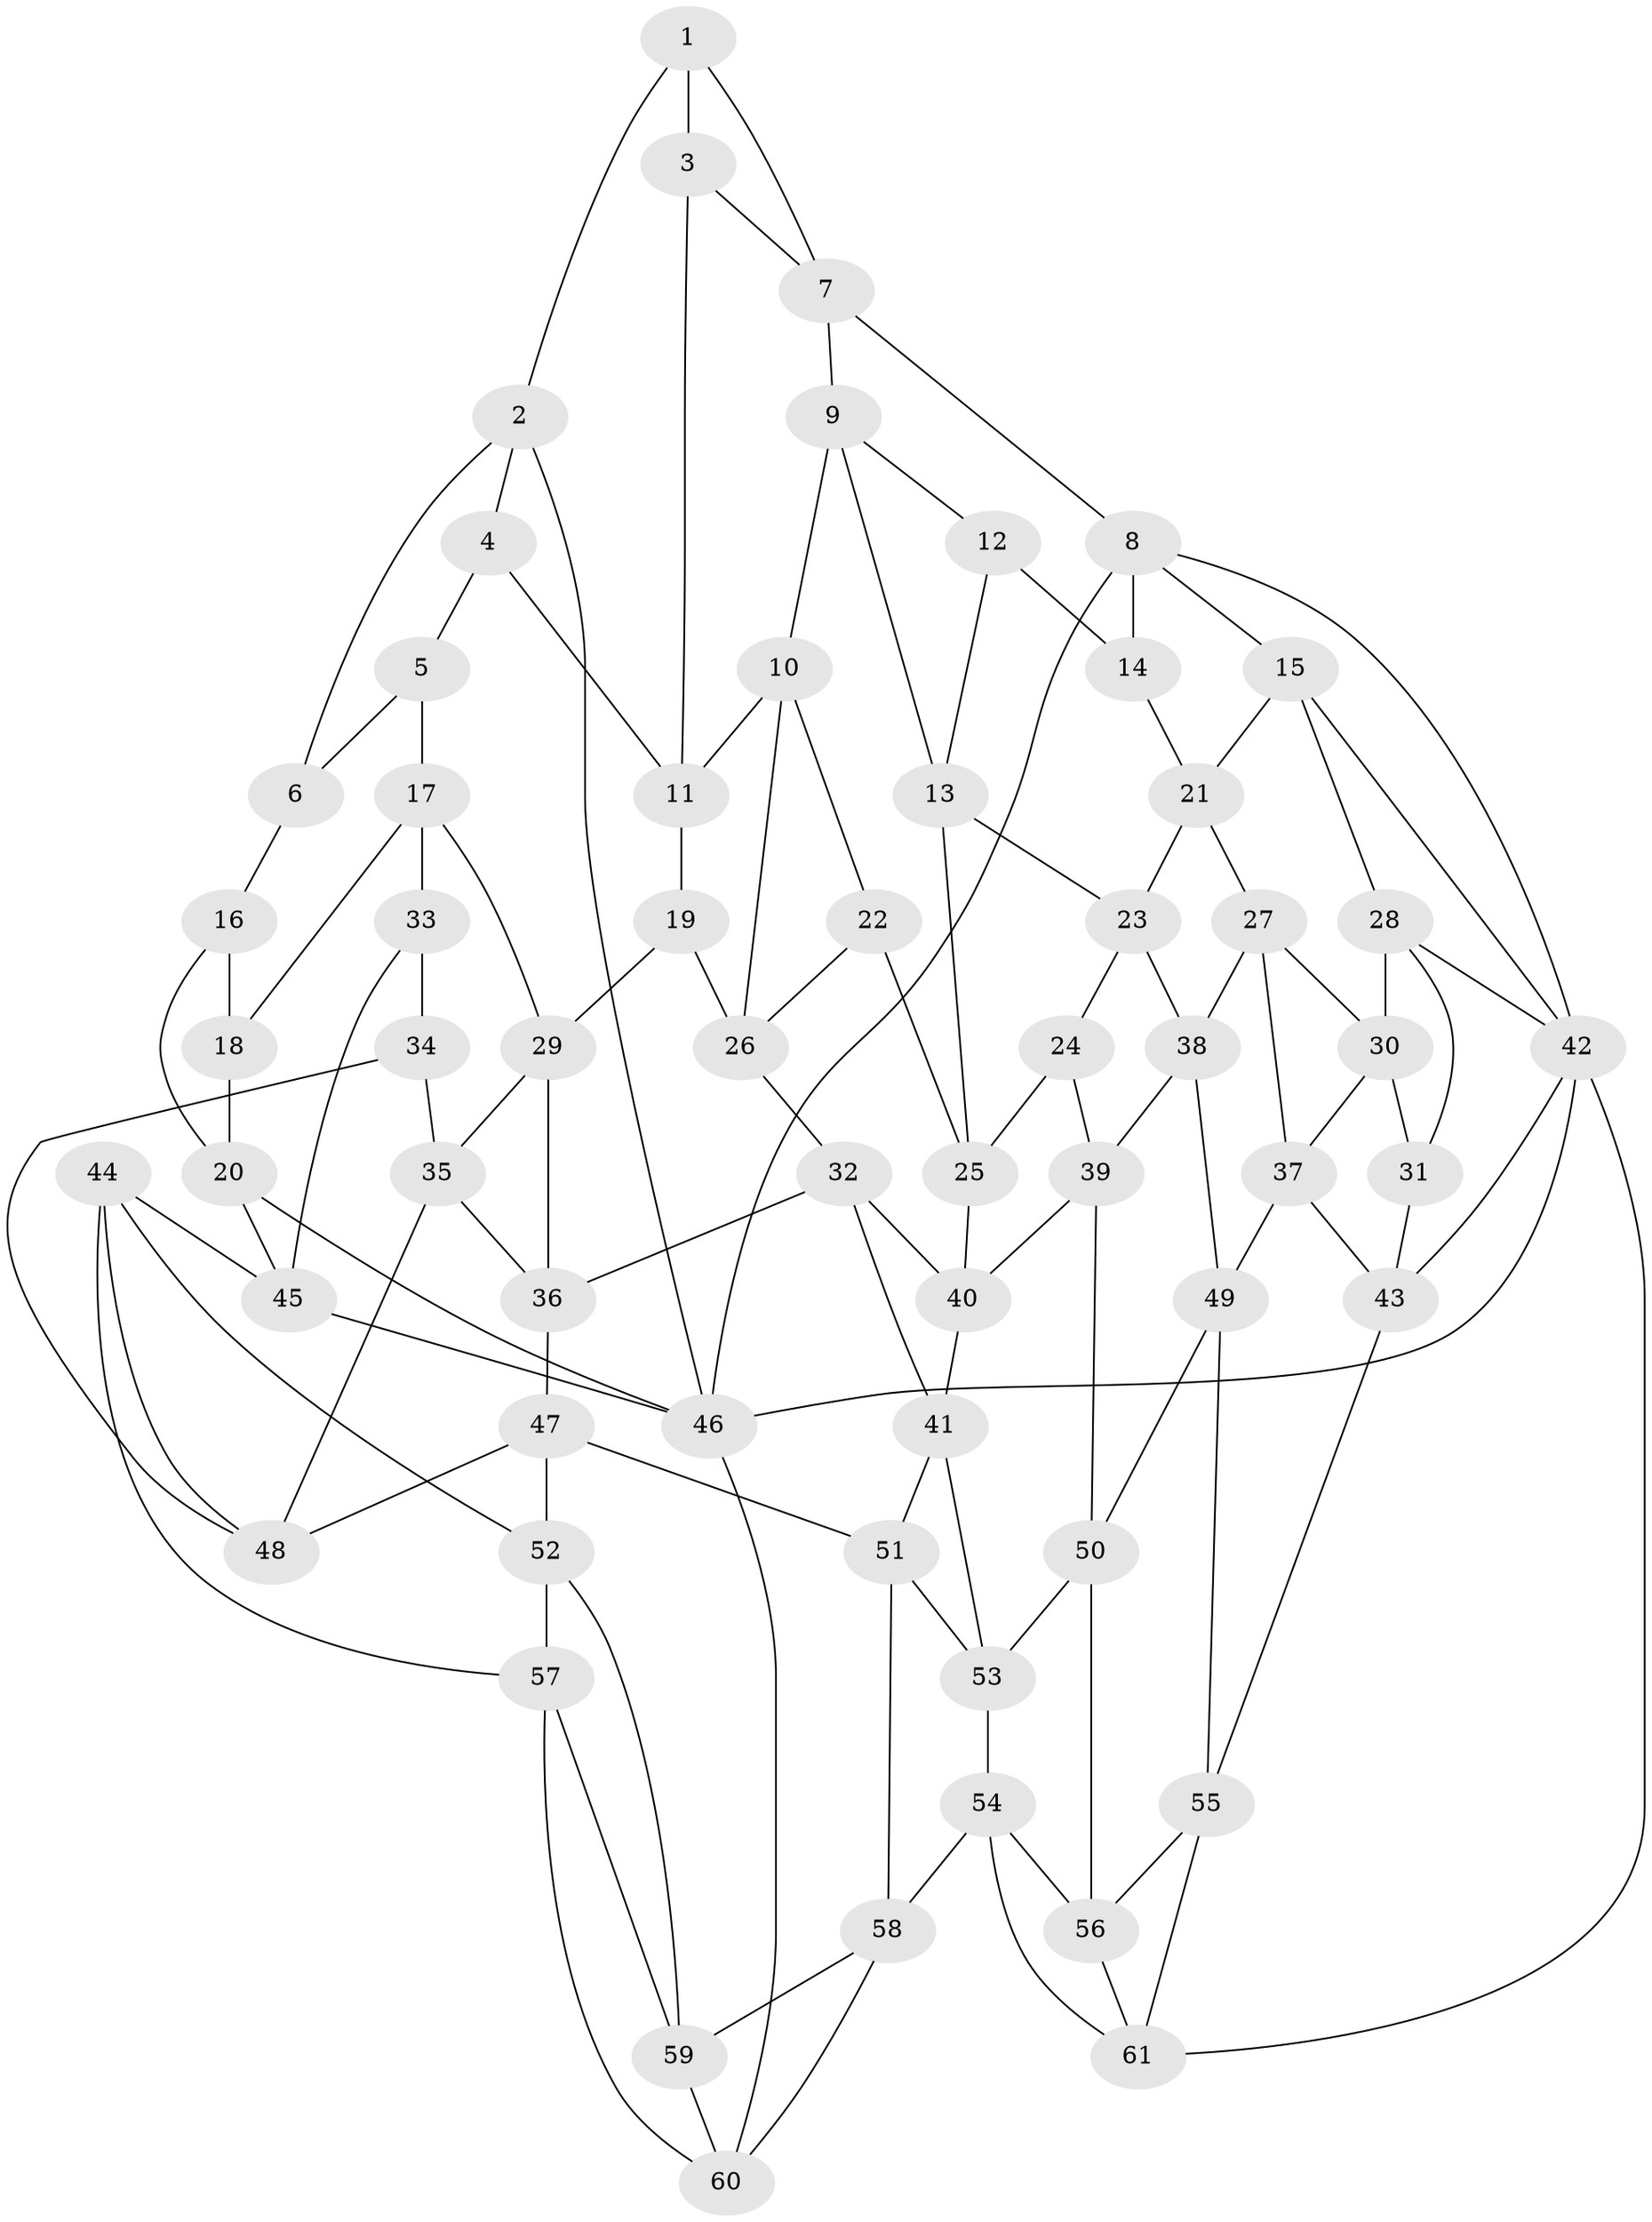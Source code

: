 // original degree distribution, {3: 0.024793388429752067, 4: 0.2396694214876033, 6: 0.23140495867768596, 5: 0.5041322314049587}
// Generated by graph-tools (version 1.1) at 2025/48/03/06/25 01:48:58]
// undirected, 61 vertices, 117 edges
graph export_dot {
graph [start="1"]
  node [color=gray90,style=filled];
  1;
  2;
  3;
  4;
  5;
  6;
  7;
  8;
  9;
  10;
  11;
  12;
  13;
  14;
  15;
  16;
  17;
  18;
  19;
  20;
  21;
  22;
  23;
  24;
  25;
  26;
  27;
  28;
  29;
  30;
  31;
  32;
  33;
  34;
  35;
  36;
  37;
  38;
  39;
  40;
  41;
  42;
  43;
  44;
  45;
  46;
  47;
  48;
  49;
  50;
  51;
  52;
  53;
  54;
  55;
  56;
  57;
  58;
  59;
  60;
  61;
  1 -- 2 [weight=1.0];
  1 -- 3 [weight=1.0];
  1 -- 7 [weight=1.0];
  2 -- 4 [weight=1.0];
  2 -- 6 [weight=1.0];
  2 -- 46 [weight=1.0];
  3 -- 7 [weight=1.0];
  3 -- 11 [weight=1.0];
  4 -- 5 [weight=1.0];
  4 -- 11 [weight=1.0];
  5 -- 6 [weight=1.0];
  5 -- 17 [weight=1.0];
  6 -- 16 [weight=1.0];
  7 -- 8 [weight=1.0];
  7 -- 9 [weight=1.0];
  8 -- 14 [weight=1.0];
  8 -- 15 [weight=1.0];
  8 -- 42 [weight=1.0];
  8 -- 46 [weight=1.0];
  9 -- 10 [weight=1.0];
  9 -- 12 [weight=1.0];
  9 -- 13 [weight=1.0];
  10 -- 11 [weight=1.0];
  10 -- 22 [weight=1.0];
  10 -- 26 [weight=1.0];
  11 -- 19 [weight=1.0];
  12 -- 13 [weight=1.0];
  12 -- 14 [weight=2.0];
  13 -- 23 [weight=1.0];
  13 -- 25 [weight=1.0];
  14 -- 21 [weight=1.0];
  15 -- 21 [weight=1.0];
  15 -- 28 [weight=1.0];
  15 -- 42 [weight=1.0];
  16 -- 18 [weight=1.0];
  16 -- 20 [weight=1.0];
  17 -- 18 [weight=1.0];
  17 -- 29 [weight=1.0];
  17 -- 33 [weight=1.0];
  18 -- 20 [weight=1.0];
  19 -- 26 [weight=1.0];
  19 -- 29 [weight=1.0];
  20 -- 45 [weight=1.0];
  20 -- 46 [weight=1.0];
  21 -- 23 [weight=1.0];
  21 -- 27 [weight=1.0];
  22 -- 25 [weight=1.0];
  22 -- 26 [weight=1.0];
  23 -- 24 [weight=1.0];
  23 -- 38 [weight=1.0];
  24 -- 25 [weight=1.0];
  24 -- 39 [weight=1.0];
  25 -- 40 [weight=1.0];
  26 -- 32 [weight=1.0];
  27 -- 30 [weight=1.0];
  27 -- 37 [weight=1.0];
  27 -- 38 [weight=1.0];
  28 -- 30 [weight=1.0];
  28 -- 31 [weight=1.0];
  28 -- 42 [weight=1.0];
  29 -- 35 [weight=1.0];
  29 -- 36 [weight=1.0];
  30 -- 31 [weight=1.0];
  30 -- 37 [weight=1.0];
  31 -- 43 [weight=1.0];
  32 -- 36 [weight=1.0];
  32 -- 40 [weight=1.0];
  32 -- 41 [weight=1.0];
  33 -- 34 [weight=2.0];
  33 -- 45 [weight=1.0];
  34 -- 35 [weight=1.0];
  34 -- 48 [weight=1.0];
  35 -- 36 [weight=1.0];
  35 -- 48 [weight=1.0];
  36 -- 47 [weight=1.0];
  37 -- 43 [weight=1.0];
  37 -- 49 [weight=1.0];
  38 -- 39 [weight=1.0];
  38 -- 49 [weight=1.0];
  39 -- 40 [weight=1.0];
  39 -- 50 [weight=1.0];
  40 -- 41 [weight=1.0];
  41 -- 51 [weight=1.0];
  41 -- 53 [weight=1.0];
  42 -- 43 [weight=1.0];
  42 -- 46 [weight=1.0];
  42 -- 61 [weight=1.0];
  43 -- 55 [weight=1.0];
  44 -- 45 [weight=1.0];
  44 -- 48 [weight=1.0];
  44 -- 52 [weight=1.0];
  44 -- 57 [weight=1.0];
  45 -- 46 [weight=1.0];
  46 -- 60 [weight=1.0];
  47 -- 48 [weight=1.0];
  47 -- 51 [weight=1.0];
  47 -- 52 [weight=1.0];
  49 -- 50 [weight=1.0];
  49 -- 55 [weight=1.0];
  50 -- 53 [weight=1.0];
  50 -- 56 [weight=1.0];
  51 -- 53 [weight=1.0];
  51 -- 58 [weight=1.0];
  52 -- 57 [weight=1.0];
  52 -- 59 [weight=1.0];
  53 -- 54 [weight=1.0];
  54 -- 56 [weight=1.0];
  54 -- 58 [weight=1.0];
  54 -- 61 [weight=1.0];
  55 -- 56 [weight=1.0];
  55 -- 61 [weight=1.0];
  56 -- 61 [weight=1.0];
  57 -- 59 [weight=1.0];
  57 -- 60 [weight=1.0];
  58 -- 59 [weight=1.0];
  58 -- 60 [weight=1.0];
  59 -- 60 [weight=1.0];
}
